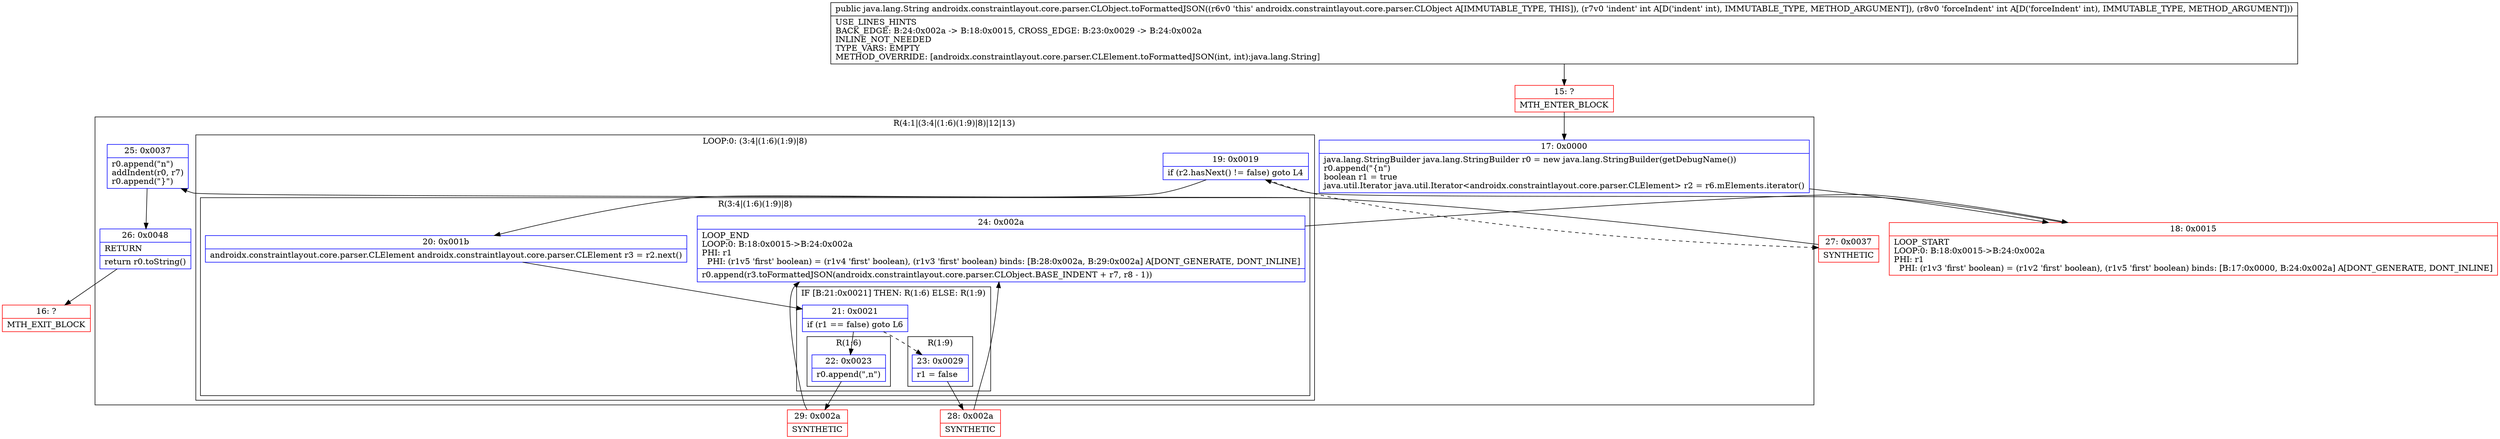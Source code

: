 digraph "CFG forandroidx.constraintlayout.core.parser.CLObject.toFormattedJSON(II)Ljava\/lang\/String;" {
subgraph cluster_Region_346356089 {
label = "R(4:1|(3:4|(1:6)(1:9)|8)|12|13)";
node [shape=record,color=blue];
Node_17 [shape=record,label="{17\:\ 0x0000|java.lang.StringBuilder java.lang.StringBuilder r0 = new java.lang.StringBuilder(getDebugName())\lr0.append(\"\{n\")\lboolean r1 = true\ljava.util.Iterator java.util.Iterator\<androidx.constraintlayout.core.parser.CLElement\> r2 = r6.mElements.iterator()\l}"];
subgraph cluster_LoopRegion_1579012554 {
label = "LOOP:0: (3:4|(1:6)(1:9)|8)";
node [shape=record,color=blue];
Node_19 [shape=record,label="{19\:\ 0x0019|if (r2.hasNext() != false) goto L4\l}"];
subgraph cluster_Region_1037014494 {
label = "R(3:4|(1:6)(1:9)|8)";
node [shape=record,color=blue];
Node_20 [shape=record,label="{20\:\ 0x001b|androidx.constraintlayout.core.parser.CLElement androidx.constraintlayout.core.parser.CLElement r3 = r2.next()\l}"];
subgraph cluster_IfRegion_183740459 {
label = "IF [B:21:0x0021] THEN: R(1:6) ELSE: R(1:9)";
node [shape=record,color=blue];
Node_21 [shape=record,label="{21\:\ 0x0021|if (r1 == false) goto L6\l}"];
subgraph cluster_Region_1038957293 {
label = "R(1:6)";
node [shape=record,color=blue];
Node_22 [shape=record,label="{22\:\ 0x0023|r0.append(\",n\")\l}"];
}
subgraph cluster_Region_959443270 {
label = "R(1:9)";
node [shape=record,color=blue];
Node_23 [shape=record,label="{23\:\ 0x0029|r1 = false\l}"];
}
}
Node_24 [shape=record,label="{24\:\ 0x002a|LOOP_END\lLOOP:0: B:18:0x0015\-\>B:24:0x002a\lPHI: r1 \l  PHI: (r1v5 'first' boolean) = (r1v4 'first' boolean), (r1v3 'first' boolean) binds: [B:28:0x002a, B:29:0x002a] A[DONT_GENERATE, DONT_INLINE]\l|r0.append(r3.toFormattedJSON(androidx.constraintlayout.core.parser.CLObject.BASE_INDENT + r7, r8 \- 1))\l}"];
}
}
Node_25 [shape=record,label="{25\:\ 0x0037|r0.append(\"n\")\laddIndent(r0, r7)\lr0.append(\"\}\")\l}"];
Node_26 [shape=record,label="{26\:\ 0x0048|RETURN\l|return r0.toString()\l}"];
}
Node_15 [shape=record,color=red,label="{15\:\ ?|MTH_ENTER_BLOCK\l}"];
Node_18 [shape=record,color=red,label="{18\:\ 0x0015|LOOP_START\lLOOP:0: B:18:0x0015\-\>B:24:0x002a\lPHI: r1 \l  PHI: (r1v3 'first' boolean) = (r1v2 'first' boolean), (r1v5 'first' boolean) binds: [B:17:0x0000, B:24:0x002a] A[DONT_GENERATE, DONT_INLINE]\l}"];
Node_29 [shape=record,color=red,label="{29\:\ 0x002a|SYNTHETIC\l}"];
Node_28 [shape=record,color=red,label="{28\:\ 0x002a|SYNTHETIC\l}"];
Node_27 [shape=record,color=red,label="{27\:\ 0x0037|SYNTHETIC\l}"];
Node_16 [shape=record,color=red,label="{16\:\ ?|MTH_EXIT_BLOCK\l}"];
MethodNode[shape=record,label="{public java.lang.String androidx.constraintlayout.core.parser.CLObject.toFormattedJSON((r6v0 'this' androidx.constraintlayout.core.parser.CLObject A[IMMUTABLE_TYPE, THIS]), (r7v0 'indent' int A[D('indent' int), IMMUTABLE_TYPE, METHOD_ARGUMENT]), (r8v0 'forceIndent' int A[D('forceIndent' int), IMMUTABLE_TYPE, METHOD_ARGUMENT]))  | USE_LINES_HINTS\lBACK_EDGE: B:24:0x002a \-\> B:18:0x0015, CROSS_EDGE: B:23:0x0029 \-\> B:24:0x002a\lINLINE_NOT_NEEDED\lTYPE_VARS: EMPTY\lMETHOD_OVERRIDE: [androidx.constraintlayout.core.parser.CLElement.toFormattedJSON(int, int):java.lang.String]\l}"];
MethodNode -> Node_15;Node_17 -> Node_18;
Node_19 -> Node_20;
Node_19 -> Node_27[style=dashed];
Node_20 -> Node_21;
Node_21 -> Node_22;
Node_21 -> Node_23[style=dashed];
Node_22 -> Node_29;
Node_23 -> Node_28;
Node_24 -> Node_18;
Node_25 -> Node_26;
Node_26 -> Node_16;
Node_15 -> Node_17;
Node_18 -> Node_19;
Node_29 -> Node_24;
Node_28 -> Node_24;
Node_27 -> Node_25;
}

